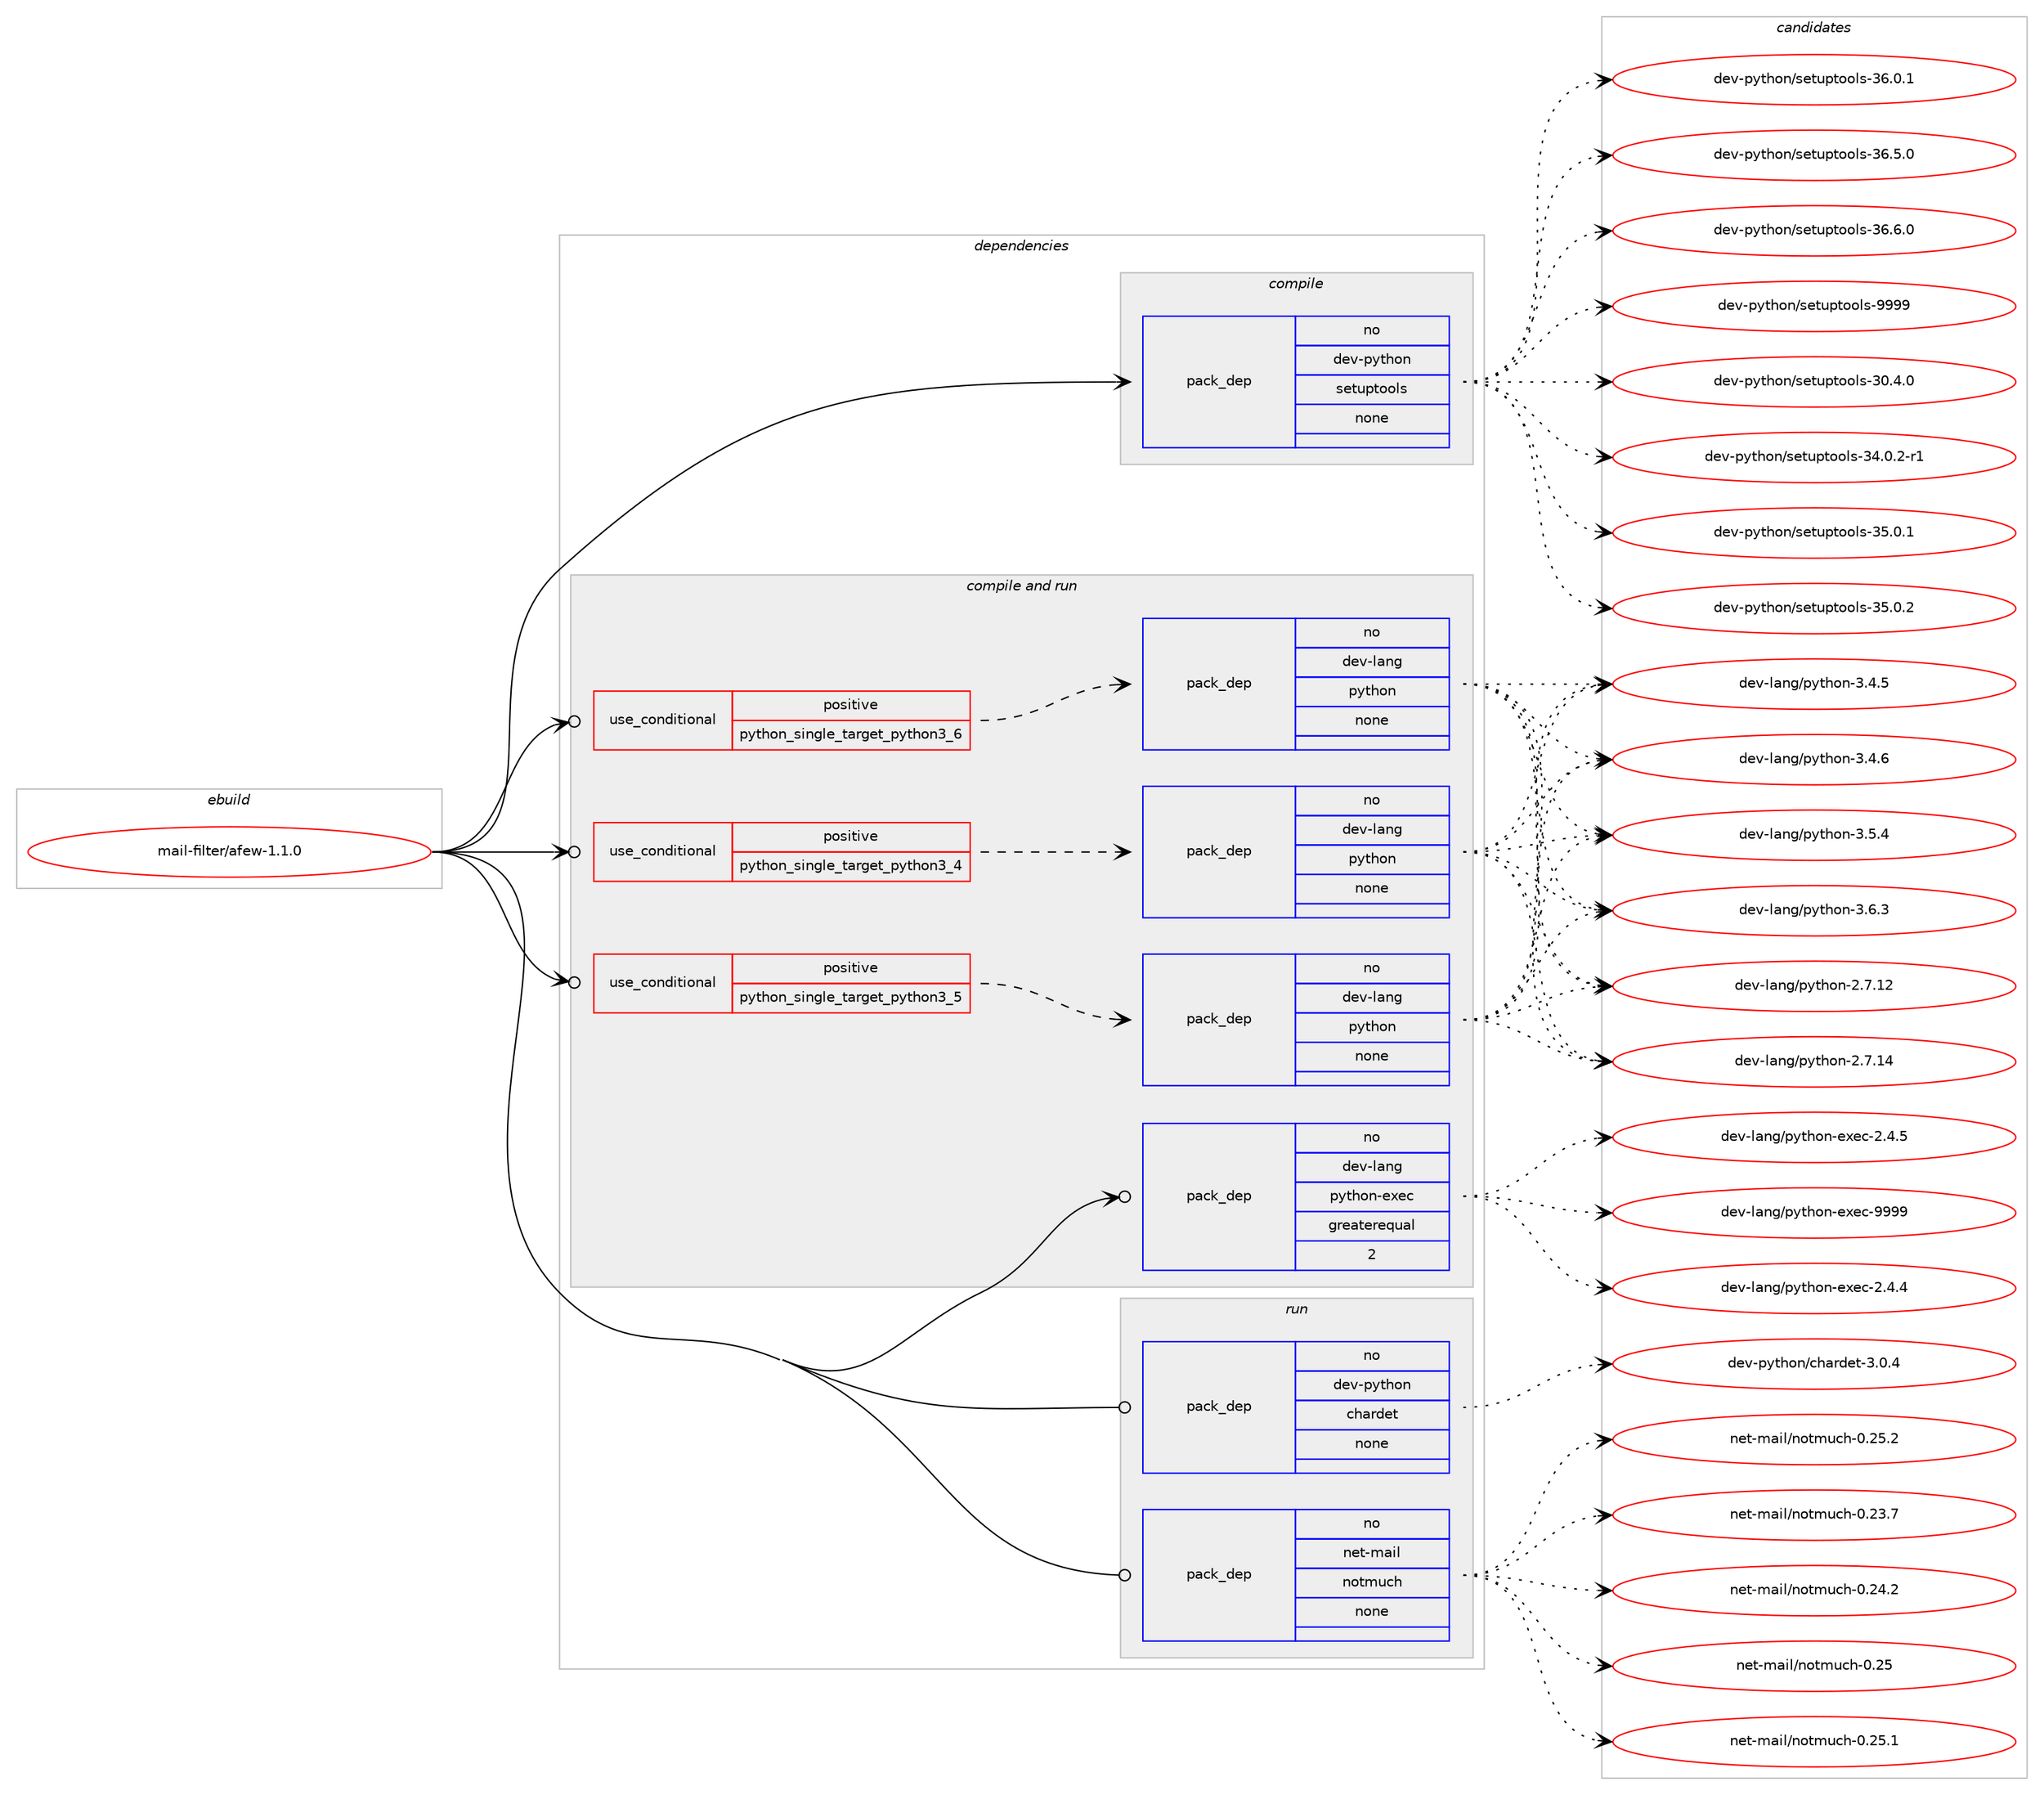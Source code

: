 digraph prolog {

# *************
# Graph options
# *************

newrank=true;
concentrate=true;
compound=true;
graph [rankdir=LR,fontname=Helvetica,fontsize=10,ranksep=1.5];#, ranksep=2.5, nodesep=0.2];
edge  [arrowhead=vee];
node  [fontname=Helvetica,fontsize=10];

# **********
# The ebuild
# **********

subgraph cluster_leftcol {
color=gray;
rank=same;
label=<<i>ebuild</i>>;
id [label="mail-filter/afew-1.1.0", color=red, width=4, href="../mail-filter/afew-1.1.0.svg"];
}

# ****************
# The dependencies
# ****************

subgraph cluster_midcol {
color=gray;
label=<<i>dependencies</i>>;
subgraph cluster_compile {
fillcolor="#eeeeee";
style=filled;
label=<<i>compile</i>>;
subgraph pack251249 {
dependency341716 [label=<<TABLE BORDER="0" CELLBORDER="1" CELLSPACING="0" CELLPADDING="4" WIDTH="220"><TR><TD ROWSPAN="6" CELLPADDING="30">pack_dep</TD></TR><TR><TD WIDTH="110">no</TD></TR><TR><TD>dev-python</TD></TR><TR><TD>setuptools</TD></TR><TR><TD>none</TD></TR><TR><TD></TD></TR></TABLE>>, shape=none, color=blue];
}
id:e -> dependency341716:w [weight=20,style="solid",arrowhead="vee"];
}
subgraph cluster_compileandrun {
fillcolor="#eeeeee";
style=filled;
label=<<i>compile and run</i>>;
subgraph cond85366 {
dependency341717 [label=<<TABLE BORDER="0" CELLBORDER="1" CELLSPACING="0" CELLPADDING="4"><TR><TD ROWSPAN="3" CELLPADDING="10">use_conditional</TD></TR><TR><TD>positive</TD></TR><TR><TD>python_single_target_python3_4</TD></TR></TABLE>>, shape=none, color=red];
subgraph pack251250 {
dependency341718 [label=<<TABLE BORDER="0" CELLBORDER="1" CELLSPACING="0" CELLPADDING="4" WIDTH="220"><TR><TD ROWSPAN="6" CELLPADDING="30">pack_dep</TD></TR><TR><TD WIDTH="110">no</TD></TR><TR><TD>dev-lang</TD></TR><TR><TD>python</TD></TR><TR><TD>none</TD></TR><TR><TD></TD></TR></TABLE>>, shape=none, color=blue];
}
dependency341717:e -> dependency341718:w [weight=20,style="dashed",arrowhead="vee"];
}
id:e -> dependency341717:w [weight=20,style="solid",arrowhead="odotvee"];
subgraph cond85367 {
dependency341719 [label=<<TABLE BORDER="0" CELLBORDER="1" CELLSPACING="0" CELLPADDING="4"><TR><TD ROWSPAN="3" CELLPADDING="10">use_conditional</TD></TR><TR><TD>positive</TD></TR><TR><TD>python_single_target_python3_5</TD></TR></TABLE>>, shape=none, color=red];
subgraph pack251251 {
dependency341720 [label=<<TABLE BORDER="0" CELLBORDER="1" CELLSPACING="0" CELLPADDING="4" WIDTH="220"><TR><TD ROWSPAN="6" CELLPADDING="30">pack_dep</TD></TR><TR><TD WIDTH="110">no</TD></TR><TR><TD>dev-lang</TD></TR><TR><TD>python</TD></TR><TR><TD>none</TD></TR><TR><TD></TD></TR></TABLE>>, shape=none, color=blue];
}
dependency341719:e -> dependency341720:w [weight=20,style="dashed",arrowhead="vee"];
}
id:e -> dependency341719:w [weight=20,style="solid",arrowhead="odotvee"];
subgraph cond85368 {
dependency341721 [label=<<TABLE BORDER="0" CELLBORDER="1" CELLSPACING="0" CELLPADDING="4"><TR><TD ROWSPAN="3" CELLPADDING="10">use_conditional</TD></TR><TR><TD>positive</TD></TR><TR><TD>python_single_target_python3_6</TD></TR></TABLE>>, shape=none, color=red];
subgraph pack251252 {
dependency341722 [label=<<TABLE BORDER="0" CELLBORDER="1" CELLSPACING="0" CELLPADDING="4" WIDTH="220"><TR><TD ROWSPAN="6" CELLPADDING="30">pack_dep</TD></TR><TR><TD WIDTH="110">no</TD></TR><TR><TD>dev-lang</TD></TR><TR><TD>python</TD></TR><TR><TD>none</TD></TR><TR><TD></TD></TR></TABLE>>, shape=none, color=blue];
}
dependency341721:e -> dependency341722:w [weight=20,style="dashed",arrowhead="vee"];
}
id:e -> dependency341721:w [weight=20,style="solid",arrowhead="odotvee"];
subgraph pack251253 {
dependency341723 [label=<<TABLE BORDER="0" CELLBORDER="1" CELLSPACING="0" CELLPADDING="4" WIDTH="220"><TR><TD ROWSPAN="6" CELLPADDING="30">pack_dep</TD></TR><TR><TD WIDTH="110">no</TD></TR><TR><TD>dev-lang</TD></TR><TR><TD>python-exec</TD></TR><TR><TD>greaterequal</TD></TR><TR><TD>2</TD></TR></TABLE>>, shape=none, color=blue];
}
id:e -> dependency341723:w [weight=20,style="solid",arrowhead="odotvee"];
}
subgraph cluster_run {
fillcolor="#eeeeee";
style=filled;
label=<<i>run</i>>;
subgraph pack251254 {
dependency341724 [label=<<TABLE BORDER="0" CELLBORDER="1" CELLSPACING="0" CELLPADDING="4" WIDTH="220"><TR><TD ROWSPAN="6" CELLPADDING="30">pack_dep</TD></TR><TR><TD WIDTH="110">no</TD></TR><TR><TD>dev-python</TD></TR><TR><TD>chardet</TD></TR><TR><TD>none</TD></TR><TR><TD></TD></TR></TABLE>>, shape=none, color=blue];
}
id:e -> dependency341724:w [weight=20,style="solid",arrowhead="odot"];
subgraph pack251255 {
dependency341725 [label=<<TABLE BORDER="0" CELLBORDER="1" CELLSPACING="0" CELLPADDING="4" WIDTH="220"><TR><TD ROWSPAN="6" CELLPADDING="30">pack_dep</TD></TR><TR><TD WIDTH="110">no</TD></TR><TR><TD>net-mail</TD></TR><TR><TD>notmuch</TD></TR><TR><TD>none</TD></TR><TR><TD></TD></TR></TABLE>>, shape=none, color=blue];
}
id:e -> dependency341725:w [weight=20,style="solid",arrowhead="odot"];
}
}

# **************
# The candidates
# **************

subgraph cluster_choices {
rank=same;
color=gray;
label=<<i>candidates</i>>;

subgraph choice251249 {
color=black;
nodesep=1;
choice100101118451121211161041111104711510111611711211611111110811545514846524648 [label="dev-python/setuptools-30.4.0", color=red, width=4,href="../dev-python/setuptools-30.4.0.svg"];
choice1001011184511212111610411111047115101116117112116111111108115455152464846504511449 [label="dev-python/setuptools-34.0.2-r1", color=red, width=4,href="../dev-python/setuptools-34.0.2-r1.svg"];
choice100101118451121211161041111104711510111611711211611111110811545515346484649 [label="dev-python/setuptools-35.0.1", color=red, width=4,href="../dev-python/setuptools-35.0.1.svg"];
choice100101118451121211161041111104711510111611711211611111110811545515346484650 [label="dev-python/setuptools-35.0.2", color=red, width=4,href="../dev-python/setuptools-35.0.2.svg"];
choice100101118451121211161041111104711510111611711211611111110811545515446484649 [label="dev-python/setuptools-36.0.1", color=red, width=4,href="../dev-python/setuptools-36.0.1.svg"];
choice100101118451121211161041111104711510111611711211611111110811545515446534648 [label="dev-python/setuptools-36.5.0", color=red, width=4,href="../dev-python/setuptools-36.5.0.svg"];
choice100101118451121211161041111104711510111611711211611111110811545515446544648 [label="dev-python/setuptools-36.6.0", color=red, width=4,href="../dev-python/setuptools-36.6.0.svg"];
choice10010111845112121116104111110471151011161171121161111111081154557575757 [label="dev-python/setuptools-9999", color=red, width=4,href="../dev-python/setuptools-9999.svg"];
dependency341716:e -> choice100101118451121211161041111104711510111611711211611111110811545514846524648:w [style=dotted,weight="100"];
dependency341716:e -> choice1001011184511212111610411111047115101116117112116111111108115455152464846504511449:w [style=dotted,weight="100"];
dependency341716:e -> choice100101118451121211161041111104711510111611711211611111110811545515346484649:w [style=dotted,weight="100"];
dependency341716:e -> choice100101118451121211161041111104711510111611711211611111110811545515346484650:w [style=dotted,weight="100"];
dependency341716:e -> choice100101118451121211161041111104711510111611711211611111110811545515446484649:w [style=dotted,weight="100"];
dependency341716:e -> choice100101118451121211161041111104711510111611711211611111110811545515446534648:w [style=dotted,weight="100"];
dependency341716:e -> choice100101118451121211161041111104711510111611711211611111110811545515446544648:w [style=dotted,weight="100"];
dependency341716:e -> choice10010111845112121116104111110471151011161171121161111111081154557575757:w [style=dotted,weight="100"];
}
subgraph choice251250 {
color=black;
nodesep=1;
choice10010111845108971101034711212111610411111045504655464950 [label="dev-lang/python-2.7.12", color=red, width=4,href="../dev-lang/python-2.7.12.svg"];
choice10010111845108971101034711212111610411111045504655464952 [label="dev-lang/python-2.7.14", color=red, width=4,href="../dev-lang/python-2.7.14.svg"];
choice100101118451089711010347112121116104111110455146524653 [label="dev-lang/python-3.4.5", color=red, width=4,href="../dev-lang/python-3.4.5.svg"];
choice100101118451089711010347112121116104111110455146524654 [label="dev-lang/python-3.4.6", color=red, width=4,href="../dev-lang/python-3.4.6.svg"];
choice100101118451089711010347112121116104111110455146534652 [label="dev-lang/python-3.5.4", color=red, width=4,href="../dev-lang/python-3.5.4.svg"];
choice100101118451089711010347112121116104111110455146544651 [label="dev-lang/python-3.6.3", color=red, width=4,href="../dev-lang/python-3.6.3.svg"];
dependency341718:e -> choice10010111845108971101034711212111610411111045504655464950:w [style=dotted,weight="100"];
dependency341718:e -> choice10010111845108971101034711212111610411111045504655464952:w [style=dotted,weight="100"];
dependency341718:e -> choice100101118451089711010347112121116104111110455146524653:w [style=dotted,weight="100"];
dependency341718:e -> choice100101118451089711010347112121116104111110455146524654:w [style=dotted,weight="100"];
dependency341718:e -> choice100101118451089711010347112121116104111110455146534652:w [style=dotted,weight="100"];
dependency341718:e -> choice100101118451089711010347112121116104111110455146544651:w [style=dotted,weight="100"];
}
subgraph choice251251 {
color=black;
nodesep=1;
choice10010111845108971101034711212111610411111045504655464950 [label="dev-lang/python-2.7.12", color=red, width=4,href="../dev-lang/python-2.7.12.svg"];
choice10010111845108971101034711212111610411111045504655464952 [label="dev-lang/python-2.7.14", color=red, width=4,href="../dev-lang/python-2.7.14.svg"];
choice100101118451089711010347112121116104111110455146524653 [label="dev-lang/python-3.4.5", color=red, width=4,href="../dev-lang/python-3.4.5.svg"];
choice100101118451089711010347112121116104111110455146524654 [label="dev-lang/python-3.4.6", color=red, width=4,href="../dev-lang/python-3.4.6.svg"];
choice100101118451089711010347112121116104111110455146534652 [label="dev-lang/python-3.5.4", color=red, width=4,href="../dev-lang/python-3.5.4.svg"];
choice100101118451089711010347112121116104111110455146544651 [label="dev-lang/python-3.6.3", color=red, width=4,href="../dev-lang/python-3.6.3.svg"];
dependency341720:e -> choice10010111845108971101034711212111610411111045504655464950:w [style=dotted,weight="100"];
dependency341720:e -> choice10010111845108971101034711212111610411111045504655464952:w [style=dotted,weight="100"];
dependency341720:e -> choice100101118451089711010347112121116104111110455146524653:w [style=dotted,weight="100"];
dependency341720:e -> choice100101118451089711010347112121116104111110455146524654:w [style=dotted,weight="100"];
dependency341720:e -> choice100101118451089711010347112121116104111110455146534652:w [style=dotted,weight="100"];
dependency341720:e -> choice100101118451089711010347112121116104111110455146544651:w [style=dotted,weight="100"];
}
subgraph choice251252 {
color=black;
nodesep=1;
choice10010111845108971101034711212111610411111045504655464950 [label="dev-lang/python-2.7.12", color=red, width=4,href="../dev-lang/python-2.7.12.svg"];
choice10010111845108971101034711212111610411111045504655464952 [label="dev-lang/python-2.7.14", color=red, width=4,href="../dev-lang/python-2.7.14.svg"];
choice100101118451089711010347112121116104111110455146524653 [label="dev-lang/python-3.4.5", color=red, width=4,href="../dev-lang/python-3.4.5.svg"];
choice100101118451089711010347112121116104111110455146524654 [label="dev-lang/python-3.4.6", color=red, width=4,href="../dev-lang/python-3.4.6.svg"];
choice100101118451089711010347112121116104111110455146534652 [label="dev-lang/python-3.5.4", color=red, width=4,href="../dev-lang/python-3.5.4.svg"];
choice100101118451089711010347112121116104111110455146544651 [label="dev-lang/python-3.6.3", color=red, width=4,href="../dev-lang/python-3.6.3.svg"];
dependency341722:e -> choice10010111845108971101034711212111610411111045504655464950:w [style=dotted,weight="100"];
dependency341722:e -> choice10010111845108971101034711212111610411111045504655464952:w [style=dotted,weight="100"];
dependency341722:e -> choice100101118451089711010347112121116104111110455146524653:w [style=dotted,weight="100"];
dependency341722:e -> choice100101118451089711010347112121116104111110455146524654:w [style=dotted,weight="100"];
dependency341722:e -> choice100101118451089711010347112121116104111110455146534652:w [style=dotted,weight="100"];
dependency341722:e -> choice100101118451089711010347112121116104111110455146544651:w [style=dotted,weight="100"];
}
subgraph choice251253 {
color=black;
nodesep=1;
choice1001011184510897110103471121211161041111104510112010199455046524652 [label="dev-lang/python-exec-2.4.4", color=red, width=4,href="../dev-lang/python-exec-2.4.4.svg"];
choice1001011184510897110103471121211161041111104510112010199455046524653 [label="dev-lang/python-exec-2.4.5", color=red, width=4,href="../dev-lang/python-exec-2.4.5.svg"];
choice10010111845108971101034711212111610411111045101120101994557575757 [label="dev-lang/python-exec-9999", color=red, width=4,href="../dev-lang/python-exec-9999.svg"];
dependency341723:e -> choice1001011184510897110103471121211161041111104510112010199455046524652:w [style=dotted,weight="100"];
dependency341723:e -> choice1001011184510897110103471121211161041111104510112010199455046524653:w [style=dotted,weight="100"];
dependency341723:e -> choice10010111845108971101034711212111610411111045101120101994557575757:w [style=dotted,weight="100"];
}
subgraph choice251254 {
color=black;
nodesep=1;
choice10010111845112121116104111110479910497114100101116455146484652 [label="dev-python/chardet-3.0.4", color=red, width=4,href="../dev-python/chardet-3.0.4.svg"];
dependency341724:e -> choice10010111845112121116104111110479910497114100101116455146484652:w [style=dotted,weight="100"];
}
subgraph choice251255 {
color=black;
nodesep=1;
choice1101011164510997105108471101111161091179910445484650514655 [label="net-mail/notmuch-0.23.7", color=red, width=4,href="../net-mail/notmuch-0.23.7.svg"];
choice1101011164510997105108471101111161091179910445484650524650 [label="net-mail/notmuch-0.24.2", color=red, width=4,href="../net-mail/notmuch-0.24.2.svg"];
choice110101116451099710510847110111116109117991044548465053 [label="net-mail/notmuch-0.25", color=red, width=4,href="../net-mail/notmuch-0.25.svg"];
choice1101011164510997105108471101111161091179910445484650534649 [label="net-mail/notmuch-0.25.1", color=red, width=4,href="../net-mail/notmuch-0.25.1.svg"];
choice1101011164510997105108471101111161091179910445484650534650 [label="net-mail/notmuch-0.25.2", color=red, width=4,href="../net-mail/notmuch-0.25.2.svg"];
dependency341725:e -> choice1101011164510997105108471101111161091179910445484650514655:w [style=dotted,weight="100"];
dependency341725:e -> choice1101011164510997105108471101111161091179910445484650524650:w [style=dotted,weight="100"];
dependency341725:e -> choice110101116451099710510847110111116109117991044548465053:w [style=dotted,weight="100"];
dependency341725:e -> choice1101011164510997105108471101111161091179910445484650534649:w [style=dotted,weight="100"];
dependency341725:e -> choice1101011164510997105108471101111161091179910445484650534650:w [style=dotted,weight="100"];
}
}

}
